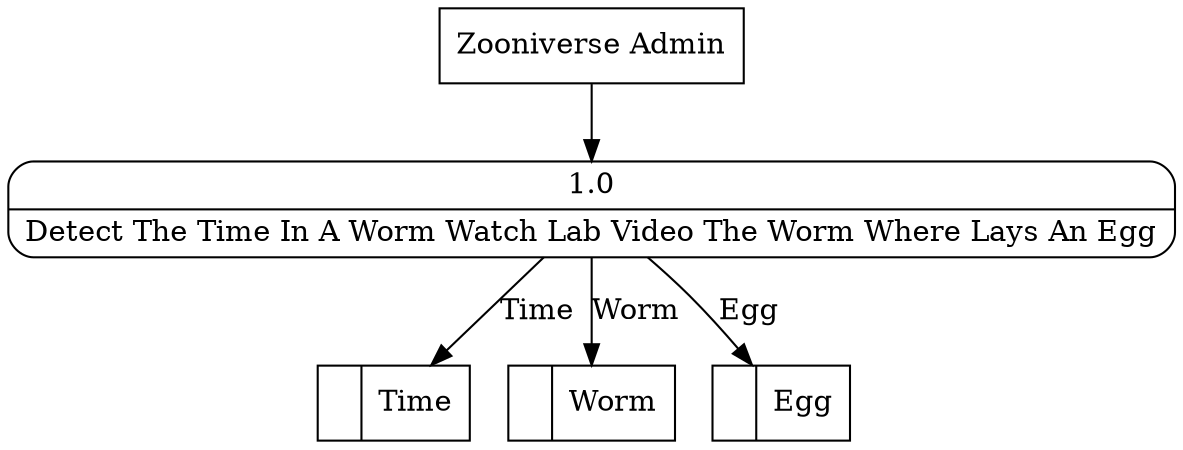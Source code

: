 digraph dfd2{ 
node[shape=record]
200 [label="<f0>  |<f1> Time " ];
201 [label="<f0>  |<f1> Worm " ];
202 [label="<f0>  |<f1> Egg " ];
203 [label="Zooniverse Admin" shape=box];
204 [label="{<f0> 1.0|<f1> Detect The Time In A Worm Watch Lab Video The Worm Where Lays An Egg }" shape=Mrecord];
203 -> 204
204 -> 200 [label="Time"]
204 -> 202 [label="Egg"]
204 -> 201 [label="Worm"]
}